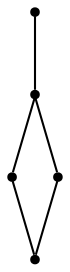 graph {
  node [shape=point,comment="{\"directed\":false,\"doi\":\"10.1007/11618058_20\",\"figure\":\"1 (4)\"}"]

  v0 [pos="936.3241937681686,2165.6166267395024"]
  v1 [pos="936.3241937681685,2065.3791936238613"]
  v2 [pos="854.2214048873547,2065.3791936238613"]
  v3 [pos="856.059222837936,2165.616626739502"]
  v4 [pos="766.642616733285,2247.7791659037275"]

  v0 -- v1 [id="-1",pos="936.3241937681686,2165.6166267395024 936.3241937681685,2065.3791936238613 936.3241937681685,2065.3791936238613 936.3241937681685,2065.3791936238613"]
  v4 -- v3 [id="-2",pos="766.642616733285,2247.7791659037275 856.059222837936,2165.616626739502 856.059222837936,2165.616626739502 856.059222837936,2165.616626739502"]
  v3 -- v0 [id="-3",pos="856.059222837936,2165.616626739502 936.3241937681686,2165.6166267395024 936.3241937681686,2165.6166267395024 936.3241937681686,2165.6166267395024"]
  v3 -- v2 [id="-4",pos="856.059222837936,2165.616626739502 854.2214048873547,2065.3791936238613 854.2214048873547,2065.3791936238613 854.2214048873547,2065.3791936238613"]
  v2 -- v1 [id="-5",pos="854.2214048873547,2065.3791936238613 936.3241937681685,2065.3791936238613 936.3241937681685,2065.3791936238613 936.3241937681685,2065.3791936238613"]
}